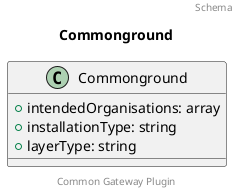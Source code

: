 @startuml
title: Commonground
footer: Common Gateway Plugin
header: Schema

class Commonground {
  + intendedOrganisations: array
  + installationType: string
  + layerType: string
}
@enduml
